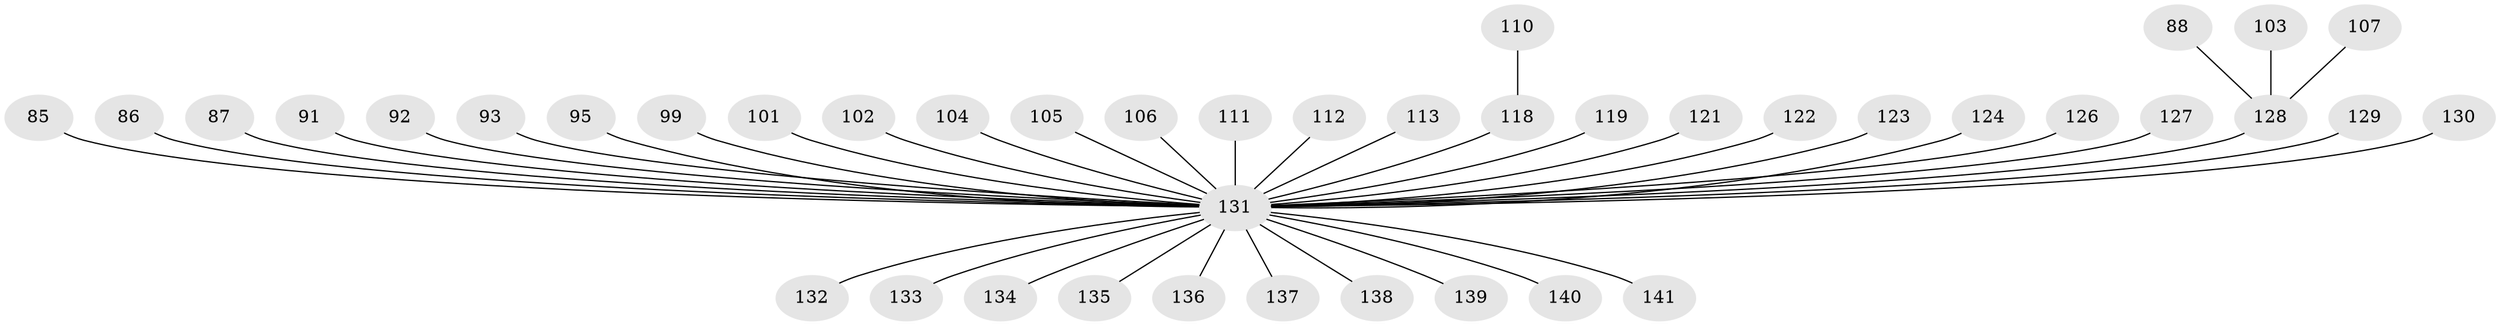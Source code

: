 // original degree distribution, {8: 0.0070921985815602835, 4: 0.0851063829787234, 6: 0.02127659574468085, 5: 0.04964539007092199, 3: 0.09219858156028368, 1: 0.5531914893617021, 2: 0.19148936170212766}
// Generated by graph-tools (version 1.1) at 2025/56/03/04/25 21:56:11]
// undirected, 42 vertices, 41 edges
graph export_dot {
graph [start="1"]
  node [color=gray90,style=filled];
  85;
  86;
  87;
  88;
  91;
  92;
  93;
  95;
  99;
  101;
  102;
  103;
  104;
  105 [super="+62"];
  106;
  107;
  110;
  111;
  112;
  113;
  118 [super="+90"];
  119;
  121;
  122;
  123;
  124 [super="+65+69"];
  126;
  127;
  128 [super="+75+76"];
  129;
  130 [super="+42"];
  131 [super="+13+33+26+59+97+60+51+49+98+125+63+64+67+109+114+83+100+115+73+74+79+108+78+116+70+117+120+81+84"];
  132;
  133;
  134;
  135;
  136;
  137;
  138;
  139;
  140;
  141;
  85 -- 131;
  86 -- 131;
  87 -- 131;
  88 -- 128;
  91 -- 131;
  92 -- 131;
  93 -- 131;
  95 -- 131;
  99 -- 131;
  101 -- 131;
  102 -- 131;
  103 -- 128;
  104 -- 131;
  105 -- 131;
  106 -- 131;
  107 -- 128;
  110 -- 118;
  111 -- 131;
  112 -- 131;
  113 -- 131;
  118 -- 131;
  119 -- 131;
  121 -- 131;
  122 -- 131;
  123 -- 131;
  124 -- 131;
  126 -- 131;
  127 -- 131;
  128 -- 131;
  129 -- 131;
  130 -- 131;
  131 -- 137;
  131 -- 138;
  131 -- 132;
  131 -- 133;
  131 -- 141;
  131 -- 140;
  131 -- 134;
  131 -- 135;
  131 -- 136;
  131 -- 139;
}
